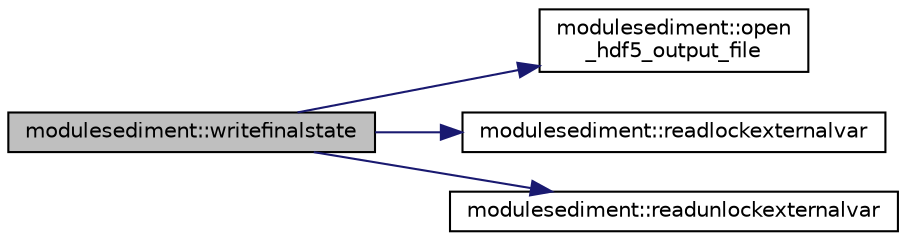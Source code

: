 digraph "modulesediment::writefinalstate"
{
 // LATEX_PDF_SIZE
  edge [fontname="Helvetica",fontsize="10",labelfontname="Helvetica",labelfontsize="10"];
  node [fontname="Helvetica",fontsize="10",shape=record];
  rankdir="LR";
  Node1 [label="modulesediment::writefinalstate",height=0.2,width=0.4,color="black", fillcolor="grey75", style="filled", fontcolor="black",tooltip=" "];
  Node1 -> Node2 [color="midnightblue",fontsize="10",style="solid",fontname="Helvetica"];
  Node2 [label="modulesediment::open\l_hdf5_output_file",height=0.2,width=0.4,color="black", fillcolor="white", style="filled",URL="$namespacemodulesediment.html#afe850b14e10e8db70a1bd5879fc5c2ea",tooltip=" "];
  Node1 -> Node3 [color="midnightblue",fontsize="10",style="solid",fontname="Helvetica"];
  Node3 [label="modulesediment::readlockexternalvar",height=0.2,width=0.4,color="black", fillcolor="white", style="filled",URL="$namespacemodulesediment.html#a94b876e44c6f435015c969c6a2f32978",tooltip=" "];
  Node1 -> Node4 [color="midnightblue",fontsize="10",style="solid",fontname="Helvetica"];
  Node4 [label="modulesediment::readunlockexternalvar",height=0.2,width=0.4,color="black", fillcolor="white", style="filled",URL="$namespacemodulesediment.html#a8c3164236748ba94c8bef14c5dd430b9",tooltip=" "];
}
